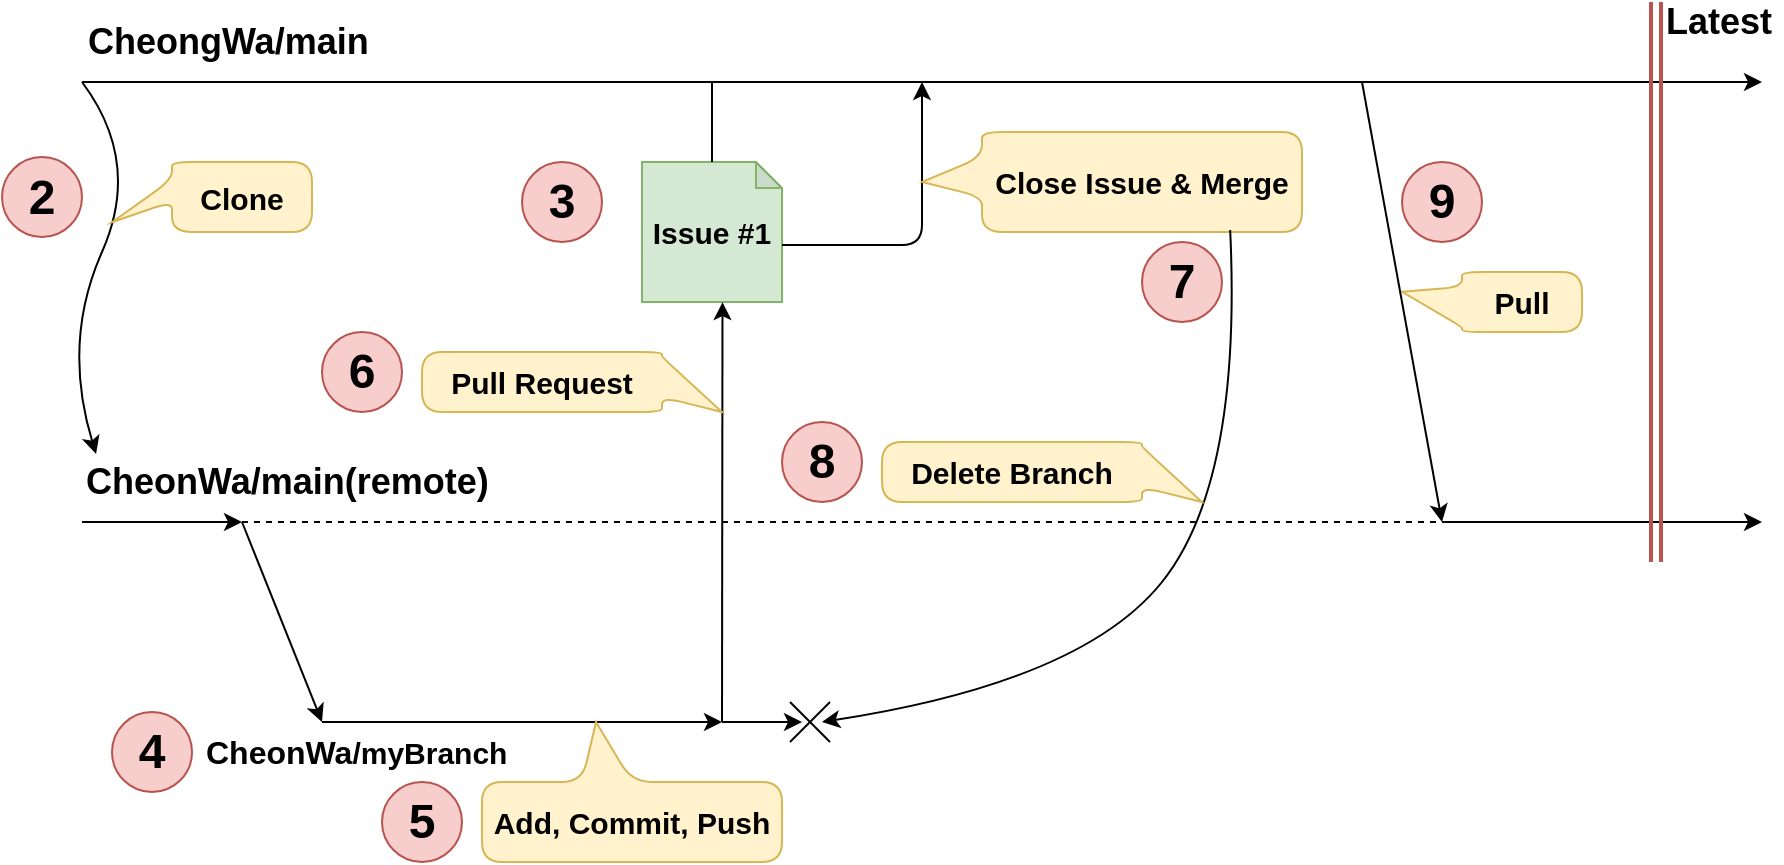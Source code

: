 <mxfile version="15.0.2" type="github">
  <diagram id="f0EUR8hpDYs2t58h3enQ" name="Page-1">
    <mxGraphModel dx="1422" dy="800" grid="1" gridSize="10" guides="1" tooltips="1" connect="1" arrows="1" fold="1" page="1" pageScale="1" pageWidth="827" pageHeight="1169" math="0" shadow="0">
      <root>
        <mxCell id="0" />
        <mxCell id="1" parent="0" />
        <mxCell id="33NDamx2ghCX8gkITOr0-1" value="" style="endArrow=classic;html=1;" parent="1" edge="1">
          <mxGeometry width="50" height="50" relative="1" as="geometry">
            <mxPoint x="40" y="80" as="sourcePoint" />
            <mxPoint x="880" y="80" as="targetPoint" />
          </mxGeometry>
        </mxCell>
        <mxCell id="33NDamx2ghCX8gkITOr0-2" value="CheongWa/main" style="text;html=1;strokeColor=none;fillColor=none;align=left;verticalAlign=middle;whiteSpace=wrap;rounded=0;fontStyle=1;fontSize=18;" parent="1" vertex="1">
          <mxGeometry x="41" y="50" width="250" height="20" as="geometry" />
        </mxCell>
        <mxCell id="33NDamx2ghCX8gkITOr0-5" value="" style="endArrow=classic;html=1;" parent="1" edge="1">
          <mxGeometry width="50" height="50" relative="1" as="geometry">
            <mxPoint x="40" y="300" as="sourcePoint" />
            <mxPoint x="120" y="300" as="targetPoint" />
          </mxGeometry>
        </mxCell>
        <mxCell id="33NDamx2ghCX8gkITOr0-6" value="CheonWa/main(remote)" style="text;html=1;strokeColor=none;fillColor=none;align=left;verticalAlign=middle;whiteSpace=wrap;rounded=0;fontStyle=1;fontSize=18;" parent="1" vertex="1">
          <mxGeometry x="40" y="270" width="130" height="20" as="geometry" />
        </mxCell>
        <mxCell id="33NDamx2ghCX8gkITOr0-8" value="" style="endArrow=classic;html=1;" parent="1" edge="1">
          <mxGeometry width="50" height="50" relative="1" as="geometry">
            <mxPoint x="120" y="300" as="sourcePoint" />
            <mxPoint x="160" y="400" as="targetPoint" />
          </mxGeometry>
        </mxCell>
        <mxCell id="33NDamx2ghCX8gkITOr0-9" value="&lt;font style=&quot;font-size: 16px&quot;&gt;CheonWa&lt;/font&gt;/myBranch" style="text;html=1;strokeColor=none;fillColor=none;align=left;verticalAlign=middle;whiteSpace=wrap;rounded=0;fontStyle=1;fontSize=15;" parent="1" vertex="1">
          <mxGeometry x="100" y="405" width="130" height="20" as="geometry" />
        </mxCell>
        <mxCell id="33NDamx2ghCX8gkITOr0-10" value="" style="endArrow=classic;html=1;" parent="1" edge="1">
          <mxGeometry width="50" height="50" relative="1" as="geometry">
            <mxPoint x="160" y="400" as="sourcePoint" />
            <mxPoint x="360" y="400" as="targetPoint" />
          </mxGeometry>
        </mxCell>
        <mxCell id="33NDamx2ghCX8gkITOr0-13" value="Issue #1" style="shape=note;whiteSpace=wrap;html=1;backgroundOutline=1;darkOpacity=0.05;align=center;fontStyle=1;fontSize=15;size=13;fillColor=#d5e8d4;strokeColor=#82b366;" parent="1" vertex="1">
          <mxGeometry x="320" y="120" width="70" height="70" as="geometry" />
        </mxCell>
        <mxCell id="33NDamx2ghCX8gkITOr0-15" value="" style="endArrow=none;html=1;fontSize=15;exitX=0.5;exitY=0;exitDx=0;exitDy=0;exitPerimeter=0;" parent="1" source="33NDamx2ghCX8gkITOr0-13" edge="1">
          <mxGeometry width="50" height="50" relative="1" as="geometry">
            <mxPoint x="340" y="260" as="sourcePoint" />
            <mxPoint x="355" y="80" as="targetPoint" />
          </mxGeometry>
        </mxCell>
        <mxCell id="33NDamx2ghCX8gkITOr0-17" value="" style="endArrow=classic;html=1;entryX=0.575;entryY=1.001;entryDx=0;entryDy=0;entryPerimeter=0;" parent="1" target="33NDamx2ghCX8gkITOr0-13" edge="1">
          <mxGeometry width="50" height="50" relative="1" as="geometry">
            <mxPoint x="360" y="400" as="sourcePoint" />
            <mxPoint x="320" y="190" as="targetPoint" />
          </mxGeometry>
        </mxCell>
        <mxCell id="33NDamx2ghCX8gkITOr0-27" value="Add, Commit, Push" style="shape=callout;whiteSpace=wrap;html=1;perimeter=calloutPerimeter;fontSize=15;align=center;position2=0.62;size=30;position=0.5;rotation=0;direction=west;rounded=1;fontStyle=1;base=25;strokeWidth=1;perimeterSpacing=0;fillColor=#fff2cc;strokeColor=#d6b656;" parent="1" vertex="1">
          <mxGeometry x="240" y="400" width="150" height="70" as="geometry" />
        </mxCell>
        <mxCell id="33NDamx2ghCX8gkITOr0-32" value="" style="endArrow=none;html=1;endFill=0;dashed=1;" parent="1" edge="1">
          <mxGeometry width="50" height="50" relative="1" as="geometry">
            <mxPoint x="120" y="300" as="sourcePoint" />
            <mxPoint x="720" y="300" as="targetPoint" />
          </mxGeometry>
        </mxCell>
        <mxCell id="33NDamx2ghCX8gkITOr0-38" value="" style="endArrow=classic;html=1;" parent="1" edge="1">
          <mxGeometry width="50" height="50" relative="1" as="geometry">
            <mxPoint x="720" y="300" as="sourcePoint" />
            <mxPoint x="880" y="300" as="targetPoint" />
          </mxGeometry>
        </mxCell>
        <mxCell id="33NDamx2ghCX8gkITOr0-40" value="" style="edgeStyle=segmentEdgeStyle;endArrow=classic;html=1;exitX=0;exitY=0;exitDx=70;exitDy=41.5;exitPerimeter=0;" parent="1" source="33NDamx2ghCX8gkITOr0-13" edge="1">
          <mxGeometry width="50" height="50" relative="1" as="geometry">
            <mxPoint x="410" y="160" as="sourcePoint" />
            <mxPoint x="460" y="80" as="targetPoint" />
          </mxGeometry>
        </mxCell>
        <mxCell id="33NDamx2ghCX8gkITOr0-41" value="Close Issue &amp;amp; Merge" style="shape=callout;whiteSpace=wrap;html=1;perimeter=calloutPerimeter;fontSize=15;align=center;position2=0.5;size=30;position=0.25;rotation=0;direction=south;base=20;fontStyle=1;rounded=1;fillColor=#fff2cc;strokeColor=#d6b656;" parent="1" vertex="1">
          <mxGeometry x="460" y="105" width="190" height="50" as="geometry" />
        </mxCell>
        <mxCell id="33NDamx2ghCX8gkITOr0-55" value="" style="curved=1;endArrow=classic;html=1;entryX=0.054;entryY=-0.2;entryDx=0;entryDy=0;entryPerimeter=0;" parent="1" target="33NDamx2ghCX8gkITOr0-6" edge="1">
          <mxGeometry width="50" height="50" relative="1" as="geometry">
            <mxPoint x="40" y="80" as="sourcePoint" />
            <mxPoint x="70" y="170" as="targetPoint" />
            <Array as="points">
              <mxPoint x="70" y="120" />
              <mxPoint x="30" y="210" />
            </Array>
          </mxGeometry>
        </mxCell>
        <mxCell id="33NDamx2ghCX8gkITOr0-65" value="" style="endArrow=classic;html=1;fontSize=18;fontColor=#007FFF;" parent="1" edge="1">
          <mxGeometry width="50" height="50" relative="1" as="geometry">
            <mxPoint x="360" y="400" as="sourcePoint" />
            <mxPoint x="400" y="400" as="targetPoint" />
          </mxGeometry>
        </mxCell>
        <mxCell id="33NDamx2ghCX8gkITOr0-67" value="" style="endArrow=none;html=1;fontSize=18;fontColor=#007FFF;" parent="1" edge="1">
          <mxGeometry width="50" height="50" relative="1" as="geometry">
            <mxPoint x="394" y="390" as="sourcePoint" />
            <mxPoint x="414" y="410" as="targetPoint" />
          </mxGeometry>
        </mxCell>
        <mxCell id="33NDamx2ghCX8gkITOr0-68" value="" style="endArrow=none;html=1;fontSize=18;fontColor=#007FFF;" parent="1" edge="1">
          <mxGeometry width="50" height="50" relative="1" as="geometry">
            <mxPoint x="414" y="390" as="sourcePoint" />
            <mxPoint x="394" y="410" as="targetPoint" />
          </mxGeometry>
        </mxCell>
        <mxCell id="33NDamx2ghCX8gkITOr0-77" value="" style="curved=1;endArrow=classic;html=1;fontSize=18;fontColor=#007FFF;exitX=0.98;exitY=0.189;exitDx=0;exitDy=0;exitPerimeter=0;" parent="1" edge="1" source="33NDamx2ghCX8gkITOr0-41">
          <mxGeometry width="50" height="50" relative="1" as="geometry">
            <mxPoint x="520" y="370" as="sourcePoint" />
            <mxPoint x="410" y="400" as="targetPoint" />
            <Array as="points">
              <mxPoint x="620" y="280" />
              <mxPoint x="540" y="380" />
            </Array>
          </mxGeometry>
        </mxCell>
        <mxCell id="33NDamx2ghCX8gkITOr0-78" value="Delete Branch" style="shape=callout;whiteSpace=wrap;html=1;perimeter=calloutPerimeter;fontSize=15;align=center;position2=0;size=30;position=0.25;rotation=0;direction=north;base=20;fontStyle=1;rounded=1;fillColor=#fff2cc;strokeColor=#d6b656;" parent="1" vertex="1">
          <mxGeometry x="440" y="260" width="160" height="30" as="geometry" />
        </mxCell>
        <mxCell id="33NDamx2ghCX8gkITOr0-82" value="Clone" style="shape=callout;whiteSpace=wrap;html=1;perimeter=calloutPerimeter;fontSize=15;align=center;position2=0.86;size=30;position=0.25;rotation=0;direction=south;base=11;fontStyle=1;rounded=1;fillColor=#fff2cc;strokeColor=#d6b656;" parent="1" vertex="1">
          <mxGeometry x="55" y="120" width="100" height="35" as="geometry" />
        </mxCell>
        <mxCell id="33NDamx2ghCX8gkITOr0-83" value="Pull Request" style="shape=callout;whiteSpace=wrap;html=1;perimeter=calloutPerimeter;fontSize=15;align=center;position2=0;size=30;position=0.25;rotation=0;direction=north;base=20;fontStyle=1;rounded=1;fillColor=#fff2cc;strokeColor=#d6b656;" parent="1" vertex="1">
          <mxGeometry x="210" y="215" width="150" height="30" as="geometry" />
        </mxCell>
        <mxCell id="33NDamx2ghCX8gkITOr0-86" value="2" style="ellipse;whiteSpace=wrap;html=1;aspect=fixed;rounded=1;sketch=0;fontSize=24;strokeWidth=1;fillColor=#f8cecc;strokeColor=#b85450;fontStyle=1;" parent="1" vertex="1">
          <mxGeometry y="117.5" width="40" height="40" as="geometry" />
        </mxCell>
        <mxCell id="33NDamx2ghCX8gkITOr0-89" value="4" style="ellipse;whiteSpace=wrap;html=1;aspect=fixed;rounded=1;sketch=0;fontSize=24;strokeWidth=1;fillColor=#f8cecc;strokeColor=#b85450;fontStyle=1;" parent="1" vertex="1">
          <mxGeometry x="55" y="395" width="40" height="40" as="geometry" />
        </mxCell>
        <mxCell id="33NDamx2ghCX8gkITOr0-95" value="5" style="ellipse;whiteSpace=wrap;html=1;aspect=fixed;rounded=1;sketch=0;fontSize=24;strokeWidth=1;fillColor=#f8cecc;strokeColor=#b85450;fontStyle=1;" parent="1" vertex="1">
          <mxGeometry x="190" y="430" width="40" height="40" as="geometry" />
        </mxCell>
        <mxCell id="33NDamx2ghCX8gkITOr0-96" value="3" style="ellipse;whiteSpace=wrap;html=1;aspect=fixed;rounded=1;sketch=0;fontSize=24;strokeWidth=1;fillColor=#f8cecc;strokeColor=#b85450;fontStyle=1;" parent="1" vertex="1">
          <mxGeometry x="260" y="120" width="40" height="40" as="geometry" />
        </mxCell>
        <mxCell id="33NDamx2ghCX8gkITOr0-98" value="7" style="ellipse;whiteSpace=wrap;html=1;aspect=fixed;rounded=1;sketch=0;fontSize=24;strokeWidth=1;fillColor=#f8cecc;strokeColor=#b85450;fontStyle=1;" parent="1" vertex="1">
          <mxGeometry x="570" y="160" width="40" height="40" as="geometry" />
        </mxCell>
        <mxCell id="33NDamx2ghCX8gkITOr0-99" value="8" style="ellipse;whiteSpace=wrap;html=1;aspect=fixed;rounded=1;sketch=0;fontSize=24;strokeWidth=1;fillColor=#f8cecc;strokeColor=#b85450;fontStyle=1;" parent="1" vertex="1">
          <mxGeometry x="390" y="250" width="40" height="40" as="geometry" />
        </mxCell>
        <mxCell id="33NDamx2ghCX8gkITOr0-101" value="9" style="ellipse;whiteSpace=wrap;html=1;aspect=fixed;rounded=1;sketch=0;fontSize=24;strokeWidth=1;fillColor=#f8cecc;strokeColor=#b85450;fontStyle=1;" parent="1" vertex="1">
          <mxGeometry x="700" y="120" width="40" height="40" as="geometry" />
        </mxCell>
        <mxCell id="K64R6NHA_pVNjG5_QZOd-4" value="" style="endArrow=none;html=1;strokeWidth=2;fillColor=#f8cecc;strokeColor=#b85450;shape=link;" parent="1" edge="1">
          <mxGeometry width="50" height="50" relative="1" as="geometry">
            <mxPoint x="827" y="320" as="sourcePoint" />
            <mxPoint x="827" y="40" as="targetPoint" />
          </mxGeometry>
        </mxCell>
        <mxCell id="K64R6NHA_pVNjG5_QZOd-5" value="Latest" style="text;html=1;strokeColor=none;fillColor=none;align=left;verticalAlign=middle;whiteSpace=wrap;rounded=0;fontStyle=1;fontSize=18;" parent="1" vertex="1">
          <mxGeometry x="830" y="40" width="60" height="20" as="geometry" />
        </mxCell>
        <mxCell id="K64R6NHA_pVNjG5_QZOd-6" value="Pull" style="shape=callout;whiteSpace=wrap;html=1;perimeter=calloutPerimeter;fontSize=15;align=center;position2=0.33;size=30;position=0.25;rotation=0;direction=south;base=20;fontStyle=1;rounded=1;fillColor=#fff2cc;strokeColor=#d6b656;" parent="1" vertex="1">
          <mxGeometry x="700" y="175" width="90" height="30" as="geometry" />
        </mxCell>
        <mxCell id="L_morTcrQ96N_-EQYDA7-4" value="6" style="ellipse;whiteSpace=wrap;html=1;aspect=fixed;rounded=1;sketch=0;fontSize=24;strokeWidth=1;fillColor=#f8cecc;strokeColor=#b85450;fontStyle=1;" vertex="1" parent="1">
          <mxGeometry x="160" y="205" width="40" height="40" as="geometry" />
        </mxCell>
        <mxCell id="L_morTcrQ96N_-EQYDA7-5" value="" style="endArrow=classic;html=1;" edge="1" parent="1">
          <mxGeometry width="50" height="50" relative="1" as="geometry">
            <mxPoint x="680" y="80" as="sourcePoint" />
            <mxPoint x="720" y="300" as="targetPoint" />
          </mxGeometry>
        </mxCell>
      </root>
    </mxGraphModel>
  </diagram>
</mxfile>
